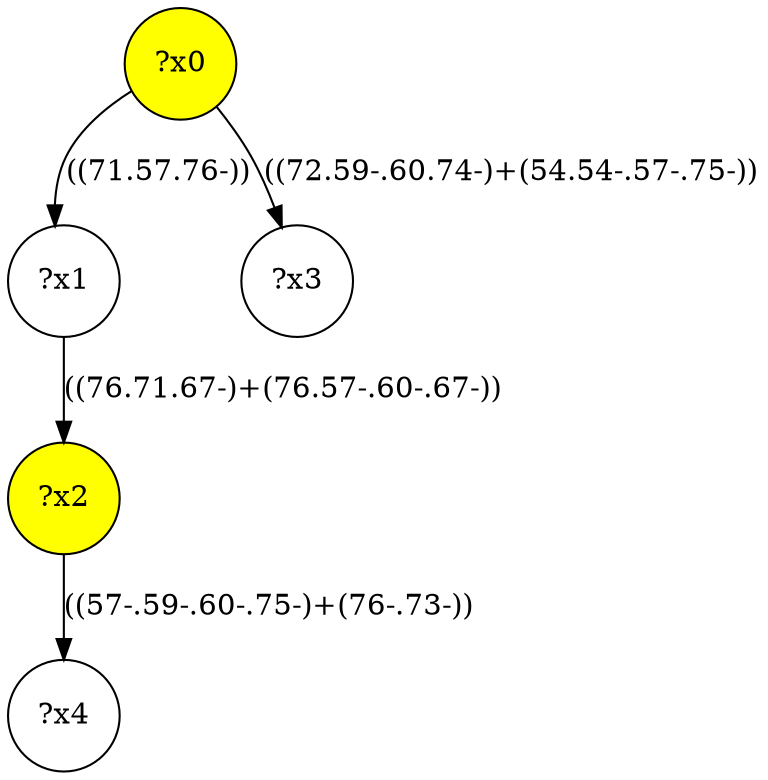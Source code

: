 digraph g {
	x0 [fillcolor="yellow", style="filled," shape=circle, label="?x0"];
	x2 [fillcolor="yellow", style="filled," shape=circle, label="?x2"];
	x1 [shape=circle, label="?x1"];
	x0 -> x1 [label="((71.57.76-))"];
	x1 -> x2 [label="((76.71.67-)+(76.57-.60-.67-))"];
	x3 [shape=circle, label="?x3"];
	x0 -> x3 [label="((72.59-.60.74-)+(54.54-.57-.75-))"];
	x4 [shape=circle, label="?x4"];
	x2 -> x4 [label="((57-.59-.60-.75-)+(76-.73-))"];
}
